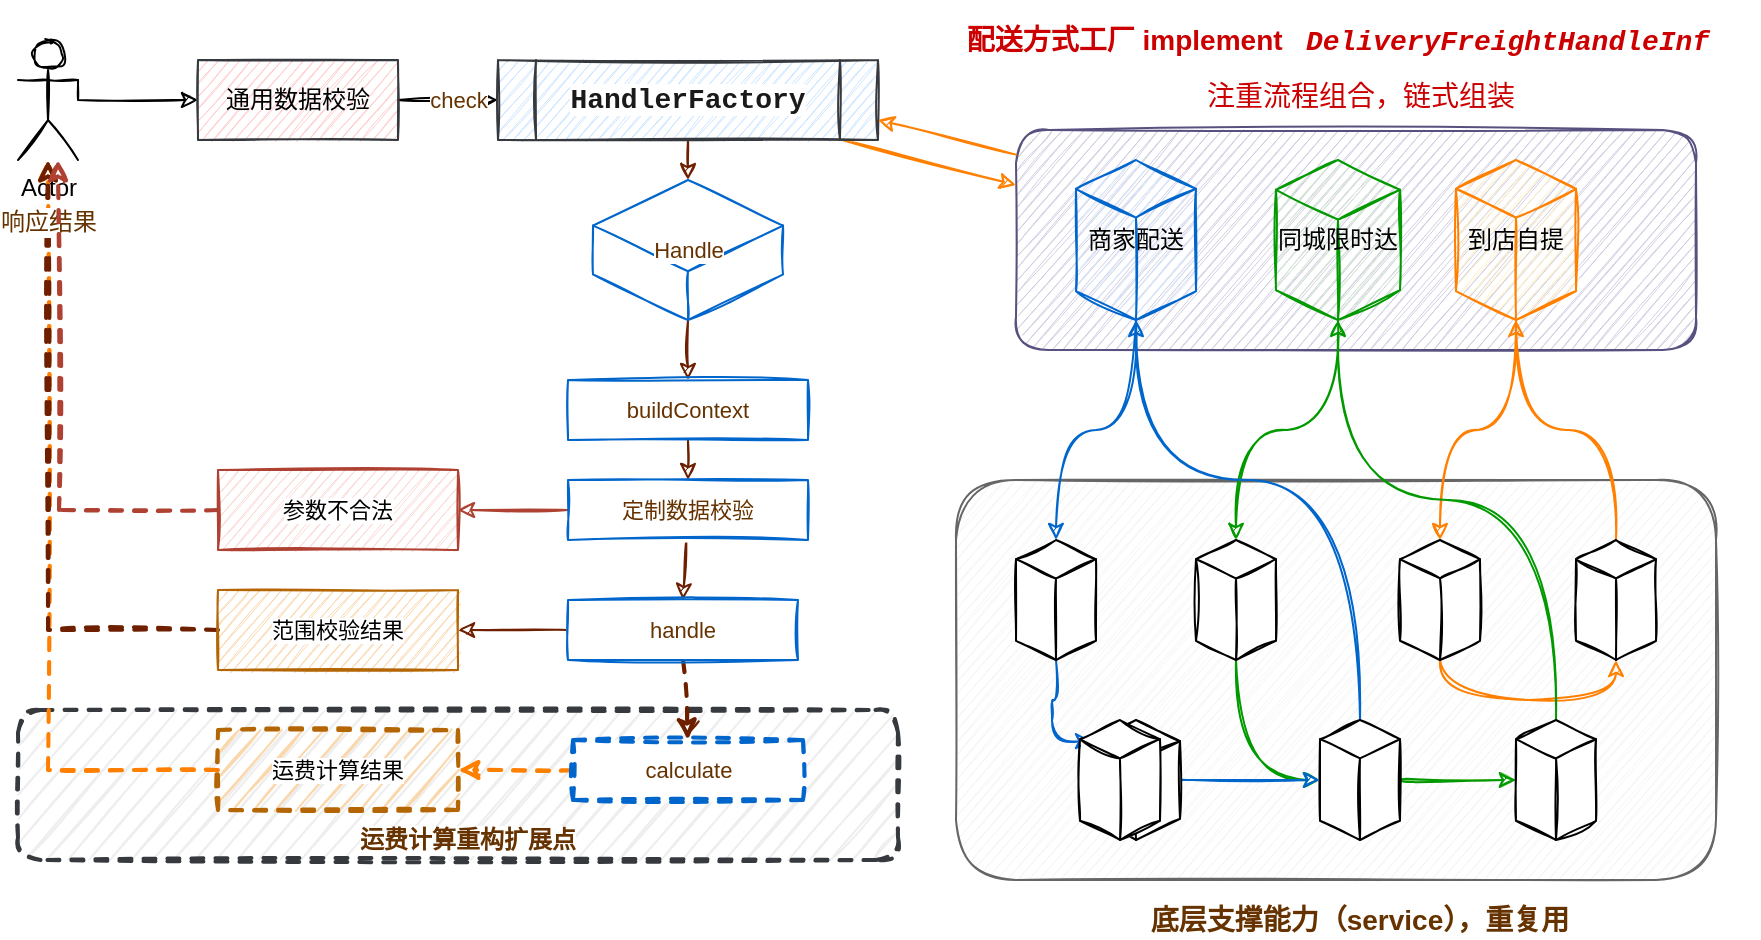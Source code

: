 <mxfile version="14.2.9" type="github">
  <diagram id="2QFG6WSZK44Wv-zl51h2" name="第 1 页">
    <mxGraphModel dx="1221" dy="587" grid="1" gridSize="10" guides="1" tooltips="1" connect="1" arrows="1" fold="1" page="1" pageScale="1" pageWidth="827" pageHeight="1169" math="0" shadow="0">
      <root>
        <mxCell id="0" />
        <mxCell id="1" parent="0" />
        <mxCell id="mv6PtNg7BML-jMBqRbeE-80" value="" style="rounded=1;whiteSpace=wrap;html=1;dashed=1;labelBackgroundColor=#FFFFFF;sketch=1;strokeColor=#36393d;strokeWidth=2;fontSize=11;fillColor=#eeeeee;" vertex="1" parent="1">
          <mxGeometry x="60" y="595" width="440" height="75" as="geometry" />
        </mxCell>
        <mxCell id="mv6PtNg7BML-jMBqRbeE-12" value="" style="rounded=1;whiteSpace=wrap;html=1;sketch=1;fontSize=14;fillColor=#f5f5f5;strokeColor=#666666;fontColor=#333333;" vertex="1" parent="1">
          <mxGeometry x="529" y="480" width="380" height="200" as="geometry" />
        </mxCell>
        <mxCell id="mv6PtNg7BML-jMBqRbeE-4" style="edgeStyle=orthogonalEdgeStyle;rounded=0;sketch=1;orthogonalLoop=1;jettySize=auto;html=1;exitX=1;exitY=0.333;exitDx=0;exitDy=0;exitPerimeter=0;entryX=0;entryY=0.5;entryDx=0;entryDy=0;" edge="1" parent="1" source="mv6PtNg7BML-jMBqRbeE-1" target="mv6PtNg7BML-jMBqRbeE-3">
          <mxGeometry relative="1" as="geometry">
            <Array as="points">
              <mxPoint x="90" y="290" />
            </Array>
          </mxGeometry>
        </mxCell>
        <mxCell id="mv6PtNg7BML-jMBqRbeE-1" value="Actor" style="shape=umlActor;verticalLabelPosition=bottom;verticalAlign=top;html=1;outlineConnect=0;sketch=1;" vertex="1" parent="1">
          <mxGeometry x="60" y="260" width="30" height="60" as="geometry" />
        </mxCell>
        <mxCell id="mv6PtNg7BML-jMBqRbeE-11" style="edgeStyle=orthogonalEdgeStyle;rounded=0;sketch=1;orthogonalLoop=1;jettySize=auto;html=1;exitX=1;exitY=0.5;exitDx=0;exitDy=0;entryX=0;entryY=0.5;entryDx=0;entryDy=0;fontSize=11;" edge="1" parent="1" source="mv6PtNg7BML-jMBqRbeE-3" target="mv6PtNg7BML-jMBqRbeE-5">
          <mxGeometry relative="1" as="geometry" />
        </mxCell>
        <mxCell id="mv6PtNg7BML-jMBqRbeE-45" value="check" style="edgeLabel;html=1;align=center;verticalAlign=middle;resizable=0;points=[];fontSize=11;fontColor=#663300;" vertex="1" connectable="0" parent="mv6PtNg7BML-jMBqRbeE-11">
          <mxGeometry x="-0.199" y="1" relative="1" as="geometry">
            <mxPoint x="10" y="1" as="offset" />
          </mxGeometry>
        </mxCell>
        <mxCell id="mv6PtNg7BML-jMBqRbeE-3" value="通用数据校验" style="rounded=0;whiteSpace=wrap;html=1;sketch=1;fillColor=#ffcccc;strokeColor=#36393d;" vertex="1" parent="1">
          <mxGeometry x="150" y="270" width="100" height="40" as="geometry" />
        </mxCell>
        <mxCell id="mv6PtNg7BML-jMBqRbeE-42" style="edgeStyle=none;rounded=0;sketch=1;orthogonalLoop=1;jettySize=auto;html=1;entryX=0;entryY=0.25;entryDx=0;entryDy=0;strokeColor=#FF8000;fontSize=14;fontColor=#663300;" edge="1" parent="1" source="mv6PtNg7BML-jMBqRbeE-5" target="mv6PtNg7BML-jMBqRbeE-6">
          <mxGeometry relative="1" as="geometry" />
        </mxCell>
        <mxCell id="mv6PtNg7BML-jMBqRbeE-53" style="edgeStyle=none;rounded=0;sketch=1;orthogonalLoop=1;jettySize=auto;html=1;exitX=0.5;exitY=1;exitDx=0;exitDy=0;entryX=0.5;entryY=0;entryDx=0;entryDy=0;entryPerimeter=0;strokeColor=#6D1F00;fontSize=11;fontColor=#663300;fillColor=#a0522d;" edge="1" parent="1" source="mv6PtNg7BML-jMBqRbeE-5" target="mv6PtNg7BML-jMBqRbeE-50">
          <mxGeometry relative="1" as="geometry" />
        </mxCell>
        <mxCell id="mv6PtNg7BML-jMBqRbeE-5" value="&lt;pre style=&quot;font-family: &amp;#34;courier new&amp;#34; , monospace ; font-size: 10.5pt&quot;&gt;&lt;pre style=&quot;font-size: 10.5pt ; font-family: &amp;#34;courier new&amp;#34; , monospace&quot;&gt;&lt;span style=&quot;background-color: rgb(255 , 255 , 255)&quot;&gt;&lt;font color=&quot;#1a1a1a&quot;&gt;&lt;b&gt;HandlerFactory&lt;/b&gt;&lt;/font&gt;&lt;/span&gt;&lt;/pre&gt;&lt;/pre&gt;" style="shape=process;whiteSpace=wrap;html=1;backgroundOutline=1;sketch=1;fillColor=#cce5ff;strokeColor=#36393d;" vertex="1" parent="1">
          <mxGeometry x="300" y="270" width="190" height="40" as="geometry" />
        </mxCell>
        <mxCell id="mv6PtNg7BML-jMBqRbeE-6" value="" style="rounded=1;whiteSpace=wrap;html=1;sketch=1;fillColor=#d0cee2;strokeColor=#56517e;" vertex="1" parent="1">
          <mxGeometry x="559" y="305" width="340" height="110" as="geometry" />
        </mxCell>
        <mxCell id="mv6PtNg7BML-jMBqRbeE-21" style="edgeStyle=orthogonalEdgeStyle;rounded=0;sketch=1;orthogonalLoop=1;jettySize=auto;html=1;exitX=0.5;exitY=1;exitDx=0;exitDy=0;exitPerimeter=0;entryX=0.5;entryY=0;entryDx=0;entryDy=0;entryPerimeter=0;fontSize=14;fontColor=#CC0000;curved=1;strokeColor=#0066CC;" edge="1" parent="1" source="mv6PtNg7BML-jMBqRbeE-7" target="mv6PtNg7BML-jMBqRbeE-13">
          <mxGeometry relative="1" as="geometry" />
        </mxCell>
        <mxCell id="mv6PtNg7BML-jMBqRbeE-7" value="商家配送" style="html=1;whiteSpace=wrap;shape=isoCube2;backgroundOutline=1;isoAngle=15;sketch=1;fillColor=#dae8fc;strokeColor=#0066CC;" vertex="1" parent="1">
          <mxGeometry x="589" y="320" width="60" height="80" as="geometry" />
        </mxCell>
        <mxCell id="mv6PtNg7BML-jMBqRbeE-29" style="edgeStyle=orthogonalEdgeStyle;curved=1;rounded=0;sketch=1;orthogonalLoop=1;jettySize=auto;html=1;entryX=0.5;entryY=0;entryDx=0;entryDy=0;entryPerimeter=0;fontSize=14;fontColor=#CC0000;strokeColor=#009900;" edge="1" parent="1" source="mv6PtNg7BML-jMBqRbeE-8" target="mv6PtNg7BML-jMBqRbeE-14">
          <mxGeometry relative="1" as="geometry" />
        </mxCell>
        <mxCell id="mv6PtNg7BML-jMBqRbeE-8" value="同城限时达" style="html=1;whiteSpace=wrap;shape=isoCube2;backgroundOutline=1;isoAngle=15;sketch=1;fillColor=#d5e8d4;strokeColor=#009900;" vertex="1" parent="1">
          <mxGeometry x="689" y="320" width="62" height="80" as="geometry" />
        </mxCell>
        <mxCell id="mv6PtNg7BML-jMBqRbeE-33" style="edgeStyle=orthogonalEdgeStyle;curved=1;rounded=0;sketch=1;orthogonalLoop=1;jettySize=auto;html=1;exitX=0.5;exitY=1;exitDx=0;exitDy=0;exitPerimeter=0;fontSize=14;fontColor=#CC0000;strokeColor=#FF8000;" edge="1" parent="1" source="mv6PtNg7BML-jMBqRbeE-9" target="mv6PtNg7BML-jMBqRbeE-16">
          <mxGeometry relative="1" as="geometry" />
        </mxCell>
        <mxCell id="mv6PtNg7BML-jMBqRbeE-9" value="到店自提" style="html=1;whiteSpace=wrap;shape=isoCube2;backgroundOutline=1;isoAngle=15;sketch=1;fillColor=#fff2cc;strokeColor=#FF8000;" vertex="1" parent="1">
          <mxGeometry x="779" y="320" width="60" height="80" as="geometry" />
        </mxCell>
        <mxCell id="mv6PtNg7BML-jMBqRbeE-10" value="配送方式工厂 implement&amp;nbsp; &amp;nbsp;&lt;span style=&quot;font-style: italic ; font-family: &amp;quot;courier new&amp;quot; , monospace ; font-size: 10.5pt&quot;&gt;DeliveryFreightHandleInf&lt;/span&gt;" style="text;html=1;strokeColor=none;fillColor=none;align=center;verticalAlign=middle;whiteSpace=wrap;rounded=0;sketch=1;fontStyle=1;fontSize=14;labelBackgroundColor=#FFFFFF;fontColor=#CC0000;" vertex="1" parent="1">
          <mxGeometry x="510" y="240" width="420" height="40" as="geometry" />
        </mxCell>
        <mxCell id="mv6PtNg7BML-jMBqRbeE-22" style="edgeStyle=orthogonalEdgeStyle;rounded=0;sketch=1;orthogonalLoop=1;jettySize=auto;html=1;exitX=0.5;exitY=1;exitDx=0;exitDy=0;exitPerimeter=0;entryX=0;entryY=0;entryDx=0;entryDy=10.563;entryPerimeter=0;fontSize=14;fontColor=#CC0000;curved=1;strokeColor=#0066CC;" edge="1" parent="1" source="mv6PtNg7BML-jMBqRbeE-13" target="mv6PtNg7BML-jMBqRbeE-18">
          <mxGeometry relative="1" as="geometry" />
        </mxCell>
        <mxCell id="mv6PtNg7BML-jMBqRbeE-13" value="" style="html=1;whiteSpace=wrap;shape=isoCube2;backgroundOutline=1;isoAngle=15;sketch=1;fontSize=14;" vertex="1" parent="1">
          <mxGeometry x="559" y="510" width="40" height="60" as="geometry" />
        </mxCell>
        <mxCell id="mv6PtNg7BML-jMBqRbeE-30" style="edgeStyle=orthogonalEdgeStyle;curved=1;rounded=0;sketch=1;orthogonalLoop=1;jettySize=auto;html=1;exitX=0.5;exitY=1;exitDx=0;exitDy=0;exitPerimeter=0;entryX=0;entryY=0.5;entryDx=0;entryDy=0;entryPerimeter=0;fontSize=14;fontColor=#CC0000;strokeColor=#009900;" edge="1" parent="1" source="mv6PtNg7BML-jMBqRbeE-14" target="mv6PtNg7BML-jMBqRbeE-15">
          <mxGeometry relative="1" as="geometry" />
        </mxCell>
        <mxCell id="mv6PtNg7BML-jMBqRbeE-14" value="" style="html=1;whiteSpace=wrap;shape=isoCube2;backgroundOutline=1;isoAngle=15;sketch=1;fontSize=14;" vertex="1" parent="1">
          <mxGeometry x="649" y="510" width="40" height="60" as="geometry" />
        </mxCell>
        <mxCell id="mv6PtNg7BML-jMBqRbeE-24" style="edgeStyle=orthogonalEdgeStyle;rounded=0;sketch=1;orthogonalLoop=1;jettySize=auto;html=1;exitX=0.5;exitY=0;exitDx=0;exitDy=0;exitPerimeter=0;entryX=0.5;entryY=1;entryDx=0;entryDy=0;entryPerimeter=0;fontSize=14;fontColor=#CC0000;curved=1;strokeColor=#0066CC;" edge="1" parent="1" source="mv6PtNg7BML-jMBqRbeE-15" target="mv6PtNg7BML-jMBqRbeE-7">
          <mxGeometry relative="1" as="geometry">
            <Array as="points">
              <mxPoint x="731" y="480" />
              <mxPoint x="619" y="480" />
            </Array>
          </mxGeometry>
        </mxCell>
        <mxCell id="mv6PtNg7BML-jMBqRbeE-31" style="edgeStyle=orthogonalEdgeStyle;curved=1;rounded=0;sketch=1;orthogonalLoop=1;jettySize=auto;html=1;exitX=1;exitY=0.5;exitDx=0;exitDy=0;exitPerimeter=0;fontSize=14;fontColor=#CC0000;strokeColor=#97D077;" edge="1" parent="1" source="mv6PtNg7BML-jMBqRbeE-15" target="mv6PtNg7BML-jMBqRbeE-17">
          <mxGeometry relative="1" as="geometry" />
        </mxCell>
        <mxCell id="mv6PtNg7BML-jMBqRbeE-37" value="" style="edgeStyle=orthogonalEdgeStyle;curved=1;rounded=0;sketch=1;orthogonalLoop=1;jettySize=auto;html=1;fontSize=14;fontColor=#CC0000;strokeColor=#009900;" edge="1" parent="1" source="mv6PtNg7BML-jMBqRbeE-15" target="mv6PtNg7BML-jMBqRbeE-17">
          <mxGeometry relative="1" as="geometry" />
        </mxCell>
        <mxCell id="mv6PtNg7BML-jMBqRbeE-15" value="" style="html=1;whiteSpace=wrap;shape=isoCube2;backgroundOutline=1;isoAngle=15;sketch=1;fontSize=14;" vertex="1" parent="1">
          <mxGeometry x="711" y="600" width="40" height="60" as="geometry" />
        </mxCell>
        <mxCell id="mv6PtNg7BML-jMBqRbeE-40" style="edgeStyle=orthogonalEdgeStyle;curved=1;rounded=0;sketch=1;orthogonalLoop=1;jettySize=auto;html=1;entryX=0.5;entryY=1;entryDx=0;entryDy=0;entryPerimeter=0;fontSize=14;fontColor=#663300;exitX=0.5;exitY=1;exitDx=0;exitDy=0;exitPerimeter=0;strokeColor=#FF8000;" edge="1" parent="1" source="mv6PtNg7BML-jMBqRbeE-16" target="mv6PtNg7BML-jMBqRbeE-19">
          <mxGeometry relative="1" as="geometry">
            <Array as="points">
              <mxPoint x="771" y="590" />
              <mxPoint x="859" y="590" />
            </Array>
          </mxGeometry>
        </mxCell>
        <mxCell id="mv6PtNg7BML-jMBqRbeE-16" value="" style="html=1;whiteSpace=wrap;shape=isoCube2;backgroundOutline=1;isoAngle=15;sketch=1;fontSize=14;" vertex="1" parent="1">
          <mxGeometry x="751" y="510" width="40" height="60" as="geometry" />
        </mxCell>
        <mxCell id="mv6PtNg7BML-jMBqRbeE-32" style="edgeStyle=orthogonalEdgeStyle;curved=1;rounded=0;sketch=1;orthogonalLoop=1;jettySize=auto;html=1;exitX=0.5;exitY=0;exitDx=0;exitDy=0;exitPerimeter=0;entryX=0.5;entryY=1;entryDx=0;entryDy=0;entryPerimeter=0;fontSize=14;fontColor=#CC0000;strokeColor=#009900;" edge="1" parent="1" source="mv6PtNg7BML-jMBqRbeE-17" target="mv6PtNg7BML-jMBqRbeE-8">
          <mxGeometry relative="1" as="geometry">
            <Array as="points">
              <mxPoint x="829" y="490" />
              <mxPoint x="720" y="490" />
            </Array>
          </mxGeometry>
        </mxCell>
        <mxCell id="mv6PtNg7BML-jMBqRbeE-17" value="" style="html=1;whiteSpace=wrap;shape=isoCube2;backgroundOutline=1;isoAngle=15;sketch=1;fontSize=14;" vertex="1" parent="1">
          <mxGeometry x="809" y="600" width="40" height="60" as="geometry" />
        </mxCell>
        <mxCell id="mv6PtNg7BML-jMBqRbeE-28" style="edgeStyle=orthogonalEdgeStyle;curved=1;rounded=0;sketch=1;orthogonalLoop=1;jettySize=auto;html=1;exitX=1;exitY=0.5;exitDx=0;exitDy=0;exitPerimeter=0;entryX=0;entryY=0.5;entryDx=0;entryDy=0;entryPerimeter=0;fontSize=14;fontColor=#CC0000;strokeColor=#0066CC;" edge="1" parent="1" source="mv6PtNg7BML-jMBqRbeE-18" target="mv6PtNg7BML-jMBqRbeE-15">
          <mxGeometry relative="1" as="geometry" />
        </mxCell>
        <mxCell id="mv6PtNg7BML-jMBqRbeE-18" value="" style="html=1;whiteSpace=wrap;shape=isoCube2;backgroundOutline=1;isoAngle=15;sketch=1;fontSize=14;" vertex="1" parent="1">
          <mxGeometry x="597" y="600" width="44" height="60" as="geometry" />
        </mxCell>
        <mxCell id="mv6PtNg7BML-jMBqRbeE-36" style="edgeStyle=orthogonalEdgeStyle;curved=1;rounded=0;sketch=1;orthogonalLoop=1;jettySize=auto;html=1;fontSize=14;fontColor=#CC0000;strokeColor=#FF8000;" edge="1" parent="1" source="mv6PtNg7BML-jMBqRbeE-19" target="mv6PtNg7BML-jMBqRbeE-9">
          <mxGeometry relative="1" as="geometry" />
        </mxCell>
        <mxCell id="mv6PtNg7BML-jMBqRbeE-19" value="" style="html=1;whiteSpace=wrap;shape=isoCube2;backgroundOutline=1;isoAngle=15;sketch=1;fontSize=14;" vertex="1" parent="1">
          <mxGeometry x="839" y="510" width="40" height="60" as="geometry" />
        </mxCell>
        <mxCell id="mv6PtNg7BML-jMBqRbeE-20" value="底层支撑能力（service），重复用" style="text;html=1;strokeColor=none;fillColor=none;align=center;verticalAlign=middle;whiteSpace=wrap;rounded=0;labelBackgroundColor=#FFFFFF;sketch=1;fontSize=14;fontStyle=1;fontColor=#663300;" vertex="1" parent="1">
          <mxGeometry x="611" y="700" width="240" as="geometry" />
        </mxCell>
        <mxCell id="mv6PtNg7BML-jMBqRbeE-25" value="" style="html=1;whiteSpace=wrap;shape=isoCube2;backgroundOutline=1;isoAngle=15;sketch=1;fontSize=14;" vertex="1" parent="1">
          <mxGeometry x="591" y="600" width="40" height="60" as="geometry" />
        </mxCell>
        <mxCell id="mv6PtNg7BML-jMBqRbeE-39" value="注重流程组合，链式组装" style="text;html=1;strokeColor=none;fillColor=none;align=center;verticalAlign=middle;whiteSpace=wrap;rounded=0;labelBackgroundColor=#FFFFFF;sketch=1;fontSize=14;fontColor=#CC0000;" vertex="1" parent="1">
          <mxGeometry x="638.5" y="275" width="185" height="25" as="geometry" />
        </mxCell>
        <mxCell id="mv6PtNg7BML-jMBqRbeE-60" style="edgeStyle=none;rounded=0;sketch=1;orthogonalLoop=1;jettySize=auto;html=1;strokeColor=#6D1F00;fontSize=11;fontColor=#663300;fillColor=#a0522d;" edge="1" parent="1" source="mv6PtNg7BML-jMBqRbeE-50" target="mv6PtNg7BML-jMBqRbeE-57">
          <mxGeometry relative="1" as="geometry" />
        </mxCell>
        <mxCell id="mv6PtNg7BML-jMBqRbeE-50" value="Handle" style="html=1;whiteSpace=wrap;shape=isoCube2;backgroundOutline=1;isoAngle=15;labelBackgroundColor=#FFFFFF;sketch=1;strokeColor=#0066CC;fontSize=11;fontColor=#663300;" vertex="1" parent="1">
          <mxGeometry x="347.5" y="330" width="95" height="70" as="geometry" />
        </mxCell>
        <mxCell id="mv6PtNg7BML-jMBqRbeE-51" value="" style="edgeStyle=none;rounded=0;sketch=1;orthogonalLoop=1;jettySize=auto;html=1;strokeColor=#FF8000;fontSize=11;fontColor=#663300;entryX=1;entryY=0.75;entryDx=0;entryDy=0;" edge="1" parent="1" source="mv6PtNg7BML-jMBqRbeE-6" target="mv6PtNg7BML-jMBqRbeE-5">
          <mxGeometry relative="1" as="geometry">
            <mxPoint x="650" y="329.656" as="sourcePoint" />
            <mxPoint x="500" y="347" as="targetPoint" />
          </mxGeometry>
        </mxCell>
        <mxCell id="mv6PtNg7BML-jMBqRbeE-59" style="edgeStyle=none;rounded=0;sketch=1;orthogonalLoop=1;jettySize=auto;html=1;entryX=0.5;entryY=0;entryDx=0;entryDy=0;strokeColor=#6D1F00;fontSize=11;fontColor=#663300;fillColor=#a0522d;" edge="1" parent="1" source="mv6PtNg7BML-jMBqRbeE-57" target="mv6PtNg7BML-jMBqRbeE-58">
          <mxGeometry relative="1" as="geometry" />
        </mxCell>
        <mxCell id="mv6PtNg7BML-jMBqRbeE-57" value="buildContext" style="rounded=0;whiteSpace=wrap;html=1;labelBackgroundColor=#FFFFFF;sketch=1;strokeColor=#0066CC;fontSize=11;fontColor=#663300;" vertex="1" parent="1">
          <mxGeometry x="335" y="430" width="120" height="30" as="geometry" />
        </mxCell>
        <mxCell id="mv6PtNg7BML-jMBqRbeE-66" style="edgeStyle=none;rounded=0;sketch=1;orthogonalLoop=1;jettySize=auto;html=1;entryX=0.5;entryY=0;entryDx=0;entryDy=0;strokeColor=#6D1F00;fontSize=11;fontColor=#663300;fillColor=#a0522d;" edge="1" parent="1" source="mv6PtNg7BML-jMBqRbeE-58" target="mv6PtNg7BML-jMBqRbeE-64">
          <mxGeometry relative="1" as="geometry" />
        </mxCell>
        <mxCell id="mv6PtNg7BML-jMBqRbeE-75" style="edgeStyle=none;rounded=0;sketch=1;orthogonalLoop=1;jettySize=auto;html=1;exitX=0;exitY=0.5;exitDx=0;exitDy=0;strokeColor=#ae4132;fontSize=11;fontColor=#663300;entryX=1;entryY=0.5;entryDx=0;entryDy=0;fillColor=#fad9d5;" edge="1" parent="1" source="mv6PtNg7BML-jMBqRbeE-58" target="mv6PtNg7BML-jMBqRbeE-76">
          <mxGeometry relative="1" as="geometry">
            <mxPoint x="280" y="495" as="targetPoint" />
          </mxGeometry>
        </mxCell>
        <mxCell id="mv6PtNg7BML-jMBqRbeE-58" value="定制数据校验" style="rounded=0;whiteSpace=wrap;html=1;labelBackgroundColor=#FFFFFF;sketch=1;strokeColor=#0066CC;fontSize=11;fontColor=#663300;" vertex="1" parent="1">
          <mxGeometry x="335" y="480" width="120" height="30" as="geometry" />
        </mxCell>
        <mxCell id="mv6PtNg7BML-jMBqRbeE-67" style="edgeStyle=none;rounded=0;sketch=1;orthogonalLoop=1;jettySize=auto;html=1;strokeColor=#6D1F00;fontSize=11;fontColor=#663300;fillColor=#a0522d;" edge="1" parent="1" source="mv6PtNg7BML-jMBqRbeE-64" target="mv6PtNg7BML-jMBqRbeE-74">
          <mxGeometry relative="1" as="geometry">
            <mxPoint x="280" y="551.739" as="targetPoint" />
          </mxGeometry>
        </mxCell>
        <mxCell id="mv6PtNg7BML-jMBqRbeE-69" style="edgeStyle=none;rounded=0;sketch=1;orthogonalLoop=1;jettySize=auto;html=1;exitX=0.5;exitY=1;exitDx=0;exitDy=0;strokeColor=#6D1F00;fontSize=11;fontColor=#663300;entryX=0.5;entryY=0;entryDx=0;entryDy=0;dashed=1;strokeWidth=2;fillColor=#a0522d;" edge="1" parent="1" source="mv6PtNg7BML-jMBqRbeE-64" target="mv6PtNg7BML-jMBqRbeE-70">
          <mxGeometry relative="1" as="geometry">
            <mxPoint x="393" y="610" as="targetPoint" />
          </mxGeometry>
        </mxCell>
        <mxCell id="mv6PtNg7BML-jMBqRbeE-64" value="handle" style="rounded=0;whiteSpace=wrap;html=1;labelBackgroundColor=#FFFFFF;sketch=1;strokeColor=#0066CC;fontSize=11;fontColor=#663300;" vertex="1" parent="1">
          <mxGeometry x="335" y="540" width="115" height="30" as="geometry" />
        </mxCell>
        <mxCell id="mv6PtNg7BML-jMBqRbeE-71" style="edgeStyle=none;rounded=0;sketch=1;orthogonalLoop=1;jettySize=auto;html=1;strokeColor=#FF8000;fontSize=11;fontColor=#663300;entryX=1;entryY=0.5;entryDx=0;entryDy=0;dashed=1;strokeWidth=2;" edge="1" parent="1" source="mv6PtNg7BML-jMBqRbeE-70" target="mv6PtNg7BML-jMBqRbeE-73">
          <mxGeometry relative="1" as="geometry">
            <mxPoint x="280" y="625" as="targetPoint" />
          </mxGeometry>
        </mxCell>
        <mxCell id="mv6PtNg7BML-jMBqRbeE-70" value="calculate" style="rounded=0;whiteSpace=wrap;html=1;labelBackgroundColor=#FFFFFF;sketch=1;strokeColor=#0066CC;fontSize=11;fontColor=#663300;dashed=1;strokeWidth=2;" vertex="1" parent="1">
          <mxGeometry x="337.5" y="610" width="115" height="30" as="geometry" />
        </mxCell>
        <mxCell id="mv6PtNg7BML-jMBqRbeE-78" style="edgeStyle=orthogonalEdgeStyle;rounded=0;sketch=1;orthogonalLoop=1;jettySize=auto;html=1;exitX=0;exitY=0.5;exitDx=0;exitDy=0;dashed=1;strokeColor=#FF8000;strokeWidth=2;fontSize=11;fontColor=#663300;" edge="1" parent="1" source="mv6PtNg7BML-jMBqRbeE-73" target="mv6PtNg7BML-jMBqRbeE-1">
          <mxGeometry relative="1" as="geometry" />
        </mxCell>
        <mxCell id="mv6PtNg7BML-jMBqRbeE-73" value="运费计算结果" style="rounded=0;whiteSpace=wrap;html=1;labelBackgroundColor=#FFFFFF;sketch=1;strokeColor=#b46504;fontSize=11;fillColor=#fad7ac;dashed=1;strokeWidth=2;" vertex="1" parent="1">
          <mxGeometry x="160" y="605" width="120" height="40" as="geometry" />
        </mxCell>
        <mxCell id="mv6PtNg7BML-jMBqRbeE-77" style="edgeStyle=orthogonalEdgeStyle;rounded=0;sketch=1;orthogonalLoop=1;jettySize=auto;html=1;exitX=0;exitY=0.5;exitDx=0;exitDy=0;dashed=1;strokeColor=#6D1F00;strokeWidth=2;fontSize=11;fontColor=#663300;fillColor=#a0522d;" edge="1" parent="1" source="mv6PtNg7BML-jMBqRbeE-74" target="mv6PtNg7BML-jMBqRbeE-1">
          <mxGeometry relative="1" as="geometry" />
        </mxCell>
        <mxCell id="mv6PtNg7BML-jMBqRbeE-84" value="响应结果" style="edgeLabel;html=1;align=center;verticalAlign=middle;resizable=0;points=[];fontSize=12;fontColor=#663300;" vertex="1" connectable="0" parent="mv6PtNg7BML-jMBqRbeE-77">
          <mxGeometry x="0.916" y="11" relative="1" as="geometry">
            <mxPoint x="11" y="17.06" as="offset" />
          </mxGeometry>
        </mxCell>
        <mxCell id="mv6PtNg7BML-jMBqRbeE-74" value="范围校验结果" style="rounded=0;whiteSpace=wrap;html=1;labelBackgroundColor=#FFFFFF;sketch=1;strokeColor=#b46504;fontSize=11;fillColor=#fad7ac;" vertex="1" parent="1">
          <mxGeometry x="160" y="535" width="120" height="40" as="geometry" />
        </mxCell>
        <mxCell id="mv6PtNg7BML-jMBqRbeE-79" style="edgeStyle=orthogonalEdgeStyle;rounded=0;sketch=1;orthogonalLoop=1;jettySize=auto;html=1;dashed=1;strokeWidth=2;fontSize=11;fontColor=#663300;strokeColor=#ae4132;fillColor=#fad9d5;" edge="1" parent="1" source="mv6PtNg7BML-jMBqRbeE-76">
          <mxGeometry relative="1" as="geometry">
            <mxPoint x="80" y="320" as="targetPoint" />
          </mxGeometry>
        </mxCell>
        <mxCell id="mv6PtNg7BML-jMBqRbeE-76" value="参数不合法" style="rounded=0;whiteSpace=wrap;html=1;labelBackgroundColor=#FFFFFF;sketch=1;strokeColor=#ae4132;fontSize=11;fillColor=#fad9d5;" vertex="1" parent="1">
          <mxGeometry x="160" y="475" width="120" height="40" as="geometry" />
        </mxCell>
        <mxCell id="mv6PtNg7BML-jMBqRbeE-81" value="运费计算重构扩展点" style="text;html=1;strokeColor=none;fillColor=none;align=center;verticalAlign=middle;whiteSpace=wrap;rounded=0;dashed=1;labelBackgroundColor=#FFFFFF;sketch=1;fontSize=12;fontColor=#663300;fontStyle=1" vertex="1" parent="1">
          <mxGeometry x="220" y="650" width="130" height="20" as="geometry" />
        </mxCell>
      </root>
    </mxGraphModel>
  </diagram>
</mxfile>

